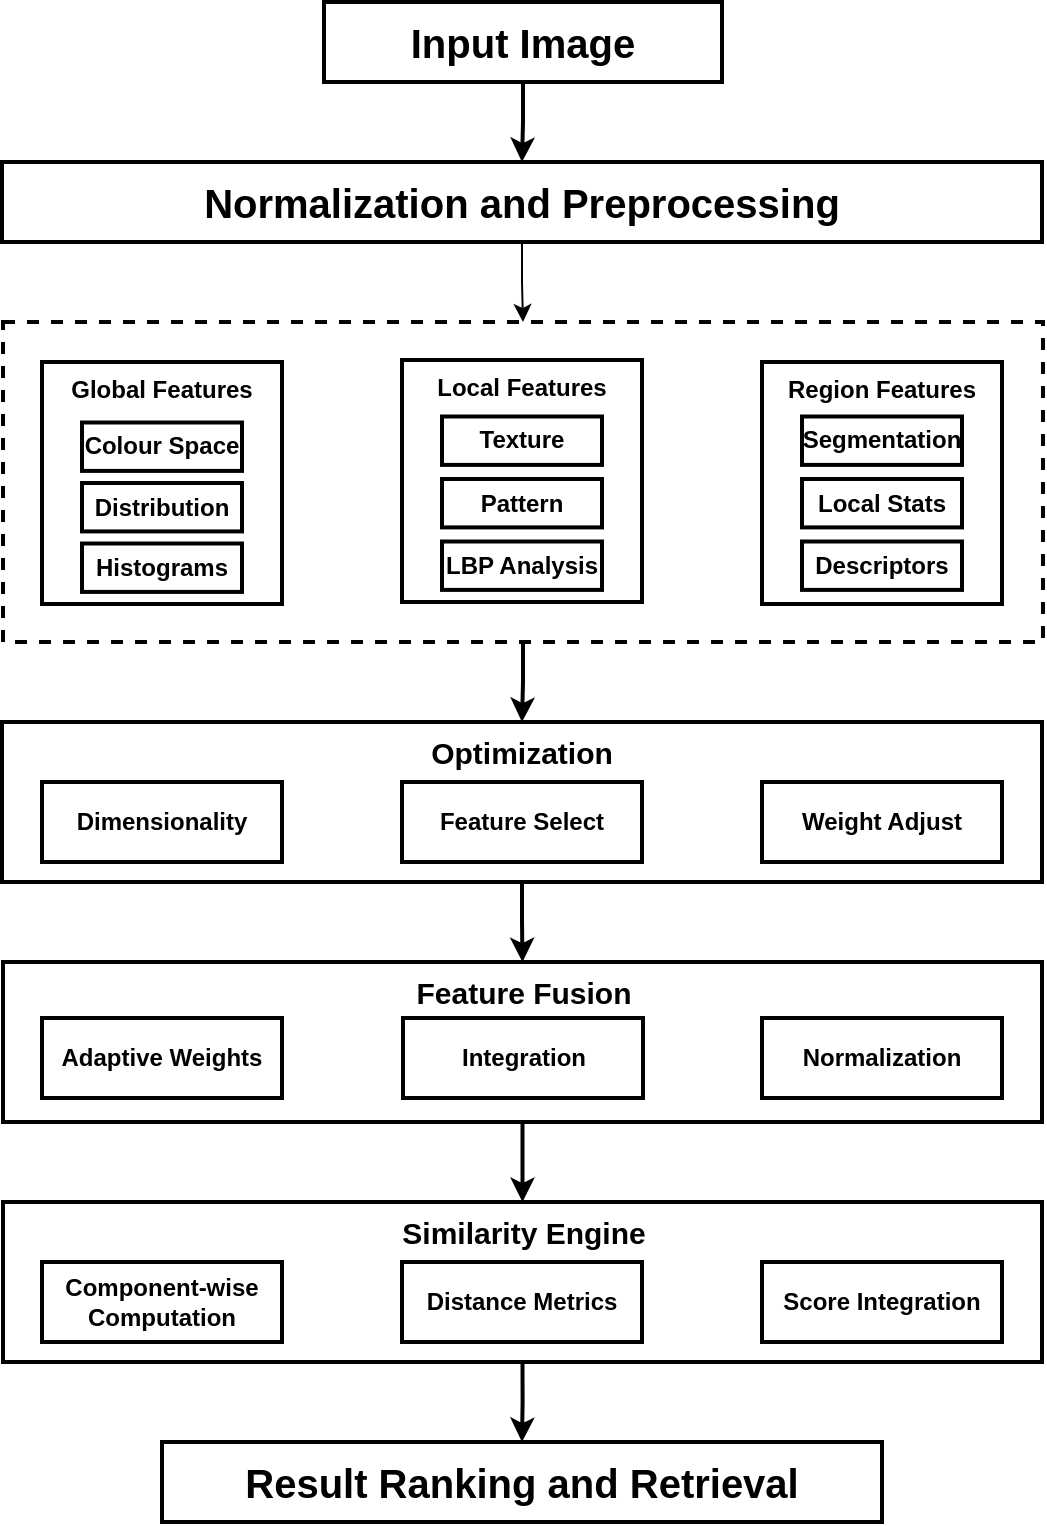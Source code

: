 <mxfile version="26.0.13">
  <diagram name="Page-1" id="_PgdA27MyeEq9SzPlQA4">
    <mxGraphModel dx="1253" dy="664" grid="1" gridSize="10" guides="1" tooltips="1" connect="1" arrows="1" fold="1" page="1" pageScale="1" pageWidth="827" pageHeight="1169" math="0" shadow="0">
      <root>
        <mxCell id="0" />
        <mxCell id="1" parent="0" />
        <mxCell id="iCN0Y-eOeh__a_nEtTsd-55" style="edgeStyle=orthogonalEdgeStyle;rounded=0;orthogonalLoop=1;jettySize=auto;html=1;exitX=0.5;exitY=1;exitDx=0;exitDy=0;entryX=0.5;entryY=0;entryDx=0;entryDy=0;strokeWidth=2;shadow=0;" edge="1" parent="1" source="iCN0Y-eOeh__a_nEtTsd-3" target="iCN0Y-eOeh__a_nEtTsd-4">
          <mxGeometry relative="1" as="geometry" />
        </mxCell>
        <mxCell id="iCN0Y-eOeh__a_nEtTsd-3" value="" style="rounded=0;whiteSpace=wrap;html=1;verticalAlign=top;dashed=1;fontStyle=1;strokeWidth=2;shadow=0;" vertex="1" parent="1">
          <mxGeometry x="160.5" y="240" width="520" height="160" as="geometry" />
        </mxCell>
        <mxCell id="iCN0Y-eOeh__a_nEtTsd-54" style="edgeStyle=orthogonalEdgeStyle;rounded=0;orthogonalLoop=1;jettySize=auto;html=1;exitX=0.5;exitY=1;exitDx=0;exitDy=0;entryX=0.5;entryY=0;entryDx=0;entryDy=0;strokeWidth=2;shadow=0;" edge="1" parent="1" source="iCN0Y-eOeh__a_nEtTsd-1" target="iCN0Y-eOeh__a_nEtTsd-2">
          <mxGeometry relative="1" as="geometry" />
        </mxCell>
        <mxCell id="iCN0Y-eOeh__a_nEtTsd-1" value="Input Image" style="rounded=0;whiteSpace=wrap;html=1;verticalAlign=middle;fontStyle=1;fontSize=20;strokeWidth=2;shadow=0;" vertex="1" parent="1">
          <mxGeometry x="321" y="80" width="199" height="40" as="geometry" />
        </mxCell>
        <mxCell id="iCN0Y-eOeh__a_nEtTsd-59" style="edgeStyle=orthogonalEdgeStyle;rounded=0;orthogonalLoop=1;jettySize=auto;html=1;exitX=0.5;exitY=1;exitDx=0;exitDy=0;entryX=0.5;entryY=0;entryDx=0;entryDy=0;shadow=0;" edge="1" parent="1" source="iCN0Y-eOeh__a_nEtTsd-2" target="iCN0Y-eOeh__a_nEtTsd-3">
          <mxGeometry relative="1" as="geometry" />
        </mxCell>
        <mxCell id="iCN0Y-eOeh__a_nEtTsd-2" value="Normalization and Preprocessing" style="rounded=0;whiteSpace=wrap;html=1;verticalAlign=middle;fontSize=20;fontStyle=1;strokeWidth=2;shadow=0;" vertex="1" parent="1">
          <mxGeometry x="160" y="160" width="520" height="40" as="geometry" />
        </mxCell>
        <mxCell id="iCN0Y-eOeh__a_nEtTsd-56" style="edgeStyle=orthogonalEdgeStyle;rounded=0;orthogonalLoop=1;jettySize=auto;html=1;exitX=0.5;exitY=1;exitDx=0;exitDy=0;entryX=0.5;entryY=0;entryDx=0;entryDy=0;strokeWidth=2;shadow=0;" edge="1" parent="1" source="iCN0Y-eOeh__a_nEtTsd-4" target="iCN0Y-eOeh__a_nEtTsd-5">
          <mxGeometry relative="1" as="geometry" />
        </mxCell>
        <mxCell id="iCN0Y-eOeh__a_nEtTsd-4" value="&lt;font style=&quot;font-size: 15px;&quot;&gt;Optimization&lt;/font&gt;" style="rounded=0;whiteSpace=wrap;html=1;verticalAlign=top;fontStyle=1;strokeWidth=2;shadow=0;" vertex="1" parent="1">
          <mxGeometry x="160" y="440" width="520" height="80" as="geometry" />
        </mxCell>
        <mxCell id="iCN0Y-eOeh__a_nEtTsd-57" style="edgeStyle=orthogonalEdgeStyle;rounded=0;orthogonalLoop=1;jettySize=auto;html=1;exitX=0.5;exitY=1;exitDx=0;exitDy=0;entryX=0.5;entryY=0;entryDx=0;entryDy=0;strokeWidth=2;shadow=0;" edge="1" parent="1" source="iCN0Y-eOeh__a_nEtTsd-5" target="iCN0Y-eOeh__a_nEtTsd-6">
          <mxGeometry relative="1" as="geometry" />
        </mxCell>
        <mxCell id="iCN0Y-eOeh__a_nEtTsd-5" value="&lt;font style=&quot;font-size: 15px;&quot;&gt;Feature Fusion&lt;/font&gt;" style="rounded=0;whiteSpace=wrap;html=1;verticalAlign=top;fontStyle=1;strokeWidth=2;shadow=0;" vertex="1" parent="1">
          <mxGeometry x="160.5" y="560" width="519.5" height="80" as="geometry" />
        </mxCell>
        <mxCell id="iCN0Y-eOeh__a_nEtTsd-58" style="edgeStyle=orthogonalEdgeStyle;rounded=0;orthogonalLoop=1;jettySize=auto;html=1;exitX=0.5;exitY=1;exitDx=0;exitDy=0;entryX=0.5;entryY=0;entryDx=0;entryDy=0;strokeWidth=2;shadow=0;" edge="1" parent="1" source="iCN0Y-eOeh__a_nEtTsd-6" target="iCN0Y-eOeh__a_nEtTsd-7">
          <mxGeometry relative="1" as="geometry" />
        </mxCell>
        <mxCell id="iCN0Y-eOeh__a_nEtTsd-6" value="&lt;font style=&quot;font-size: 15px;&quot;&gt;Similarity Engine&lt;/font&gt;" style="rounded=0;whiteSpace=wrap;html=1;verticalAlign=top;fontStyle=1;strokeWidth=2;shadow=0;" vertex="1" parent="1">
          <mxGeometry x="160.5" y="680" width="519.5" height="80" as="geometry" />
        </mxCell>
        <mxCell id="iCN0Y-eOeh__a_nEtTsd-7" value="&lt;font style=&quot;font-size: 20px;&quot;&gt;Result Ranking and Retrieval&lt;/font&gt;" style="rounded=0;whiteSpace=wrap;html=1;verticalAlign=middle;fontStyle=1;strokeWidth=2;shadow=0;" vertex="1" parent="1">
          <mxGeometry x="240" y="800" width="360" height="40" as="geometry" />
        </mxCell>
        <mxCell id="iCN0Y-eOeh__a_nEtTsd-11" value="Component-wise Computation" style="rounded=0;whiteSpace=wrap;html=1;fontStyle=1;strokeWidth=2;shadow=0;" vertex="1" parent="1">
          <mxGeometry x="180" y="710" width="120" height="40" as="geometry" />
        </mxCell>
        <mxCell id="iCN0Y-eOeh__a_nEtTsd-12" value="Distance Metrics" style="rounded=0;whiteSpace=wrap;html=1;fontStyle=1;strokeWidth=2;shadow=0;" vertex="1" parent="1">
          <mxGeometry x="360" y="710" width="120" height="40" as="geometry" />
        </mxCell>
        <mxCell id="iCN0Y-eOeh__a_nEtTsd-13" value="Score Integration" style="rounded=0;whiteSpace=wrap;html=1;fontStyle=1;strokeWidth=2;shadow=0;" vertex="1" parent="1">
          <mxGeometry x="540" y="710" width="120" height="40" as="geometry" />
        </mxCell>
        <mxCell id="iCN0Y-eOeh__a_nEtTsd-15" value="Adaptive Weights" style="rounded=0;whiteSpace=wrap;html=1;fontStyle=1;strokeWidth=2;shadow=0;" vertex="1" parent="1">
          <mxGeometry x="180" y="588" width="120" height="40" as="geometry" />
        </mxCell>
        <mxCell id="iCN0Y-eOeh__a_nEtTsd-16" value="Integration" style="rounded=0;whiteSpace=wrap;html=1;fontStyle=1;strokeWidth=2;shadow=0;" vertex="1" parent="1">
          <mxGeometry x="360.5" y="588" width="120" height="40" as="geometry" />
        </mxCell>
        <mxCell id="iCN0Y-eOeh__a_nEtTsd-17" value="Normalization" style="rounded=0;whiteSpace=wrap;html=1;fontStyle=1;strokeWidth=2;shadow=0;" vertex="1" parent="1">
          <mxGeometry x="540" y="588" width="120" height="40" as="geometry" />
        </mxCell>
        <mxCell id="iCN0Y-eOeh__a_nEtTsd-18" value="Dimensionality" style="rounded=0;whiteSpace=wrap;html=1;fontStyle=1;strokeWidth=2;shadow=0;" vertex="1" parent="1">
          <mxGeometry x="180" y="470" width="120" height="40" as="geometry" />
        </mxCell>
        <mxCell id="iCN0Y-eOeh__a_nEtTsd-19" value="Feature Select" style="rounded=0;whiteSpace=wrap;html=1;fontStyle=1;strokeWidth=2;shadow=0;" vertex="1" parent="1">
          <mxGeometry x="360" y="470" width="120" height="40" as="geometry" />
        </mxCell>
        <mxCell id="iCN0Y-eOeh__a_nEtTsd-20" value="Weight Adjust" style="rounded=0;whiteSpace=wrap;html=1;fontStyle=1;strokeWidth=2;shadow=0;" vertex="1" parent="1">
          <mxGeometry x="540" y="470" width="120" height="40" as="geometry" />
        </mxCell>
        <mxCell id="iCN0Y-eOeh__a_nEtTsd-33" value="" style="group;fontStyle=1;strokeWidth=2;shadow=0;" vertex="1" connectable="0" parent="1">
          <mxGeometry x="180" y="260" width="120" height="121" as="geometry" />
        </mxCell>
        <mxCell id="iCN0Y-eOeh__a_nEtTsd-8" value="Global Features" style="rounded=0;whiteSpace=wrap;html=1;verticalAlign=top;fontStyle=1;strokeWidth=2;shadow=0;" vertex="1" parent="iCN0Y-eOeh__a_nEtTsd-33">
          <mxGeometry width="120" height="121" as="geometry" />
        </mxCell>
        <mxCell id="iCN0Y-eOeh__a_nEtTsd-21" value="Colour Space" style="rounded=0;whiteSpace=wrap;html=1;fontStyle=1;strokeWidth=2;shadow=0;" vertex="1" parent="iCN0Y-eOeh__a_nEtTsd-33">
          <mxGeometry x="20" y="30.25" width="80" height="24.2" as="geometry" />
        </mxCell>
        <mxCell id="iCN0Y-eOeh__a_nEtTsd-22" value="Distribution" style="rounded=0;whiteSpace=wrap;html=1;fontStyle=1;strokeWidth=2;shadow=0;" vertex="1" parent="iCN0Y-eOeh__a_nEtTsd-33">
          <mxGeometry x="20" y="60.5" width="80" height="24.2" as="geometry" />
        </mxCell>
        <mxCell id="iCN0Y-eOeh__a_nEtTsd-23" value="Histograms" style="rounded=0;whiteSpace=wrap;html=1;fontStyle=1;strokeWidth=2;shadow=0;" vertex="1" parent="iCN0Y-eOeh__a_nEtTsd-33">
          <mxGeometry x="20" y="90.75" width="80" height="24.2" as="geometry" />
        </mxCell>
        <mxCell id="iCN0Y-eOeh__a_nEtTsd-39" value="" style="group;fontStyle=1;strokeWidth=2;shadow=0;" vertex="1" connectable="0" parent="1">
          <mxGeometry x="360" y="259" width="120" height="121" as="geometry" />
        </mxCell>
        <mxCell id="iCN0Y-eOeh__a_nEtTsd-40" value="Local Features" style="rounded=0;whiteSpace=wrap;html=1;verticalAlign=top;fontStyle=1;strokeWidth=2;shadow=0;" vertex="1" parent="iCN0Y-eOeh__a_nEtTsd-39">
          <mxGeometry width="120" height="121" as="geometry" />
        </mxCell>
        <mxCell id="iCN0Y-eOeh__a_nEtTsd-41" value="Texture" style="rounded=0;whiteSpace=wrap;html=1;fontStyle=1;strokeWidth=2;shadow=0;" vertex="1" parent="iCN0Y-eOeh__a_nEtTsd-39">
          <mxGeometry x="20" y="28.25" width="80" height="24.2" as="geometry" />
        </mxCell>
        <mxCell id="iCN0Y-eOeh__a_nEtTsd-42" value="Pattern" style="rounded=0;whiteSpace=wrap;html=1;fontStyle=1;strokeWidth=2;shadow=0;" vertex="1" parent="iCN0Y-eOeh__a_nEtTsd-39">
          <mxGeometry x="20" y="59.5" width="80" height="24.2" as="geometry" />
        </mxCell>
        <mxCell id="iCN0Y-eOeh__a_nEtTsd-43" value="LBP Analysis" style="rounded=0;whiteSpace=wrap;html=1;fontStyle=1;strokeWidth=2;shadow=0;" vertex="1" parent="iCN0Y-eOeh__a_nEtTsd-39">
          <mxGeometry x="20" y="90.75" width="80" height="24.2" as="geometry" />
        </mxCell>
        <mxCell id="iCN0Y-eOeh__a_nEtTsd-45" value="" style="group;fontStyle=1;strokeWidth=2;shadow=0;" vertex="1" connectable="0" parent="1">
          <mxGeometry x="540" y="260" width="120" height="121" as="geometry" />
        </mxCell>
        <mxCell id="iCN0Y-eOeh__a_nEtTsd-46" value="Region Features" style="rounded=0;whiteSpace=wrap;html=1;verticalAlign=top;fontStyle=1;strokeWidth=2;shadow=0;" vertex="1" parent="iCN0Y-eOeh__a_nEtTsd-45">
          <mxGeometry width="120" height="121" as="geometry" />
        </mxCell>
        <mxCell id="iCN0Y-eOeh__a_nEtTsd-47" value="Segmentation" style="rounded=0;whiteSpace=wrap;html=1;fontStyle=1;strokeWidth=2;shadow=0;" vertex="1" parent="iCN0Y-eOeh__a_nEtTsd-45">
          <mxGeometry x="20" y="27.25" width="80" height="24.2" as="geometry" />
        </mxCell>
        <mxCell id="iCN0Y-eOeh__a_nEtTsd-48" value="Local Stats" style="rounded=0;whiteSpace=wrap;html=1;fontStyle=1;strokeWidth=2;shadow=0;" vertex="1" parent="iCN0Y-eOeh__a_nEtTsd-45">
          <mxGeometry x="20" y="58.5" width="80" height="24.2" as="geometry" />
        </mxCell>
        <mxCell id="iCN0Y-eOeh__a_nEtTsd-49" value="Descriptors" style="rounded=0;whiteSpace=wrap;html=1;fontStyle=1;strokeWidth=2;shadow=0;" vertex="1" parent="iCN0Y-eOeh__a_nEtTsd-45">
          <mxGeometry x="20" y="89.75" width="80" height="24.2" as="geometry" />
        </mxCell>
      </root>
    </mxGraphModel>
  </diagram>
</mxfile>
